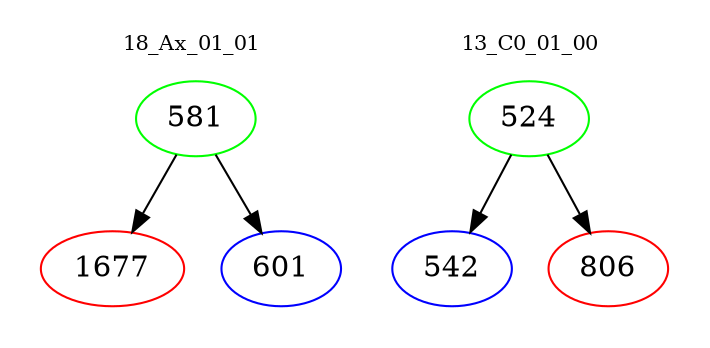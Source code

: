 digraph{
subgraph cluster_0 {
color = white
label = "18_Ax_01_01";
fontsize=10;
T0_581 [label="581", color="green"]
T0_581 -> T0_1677 [color="black"]
T0_1677 [label="1677", color="red"]
T0_581 -> T0_601 [color="black"]
T0_601 [label="601", color="blue"]
}
subgraph cluster_1 {
color = white
label = "13_C0_01_00";
fontsize=10;
T1_524 [label="524", color="green"]
T1_524 -> T1_542 [color="black"]
T1_542 [label="542", color="blue"]
T1_524 -> T1_806 [color="black"]
T1_806 [label="806", color="red"]
}
}
